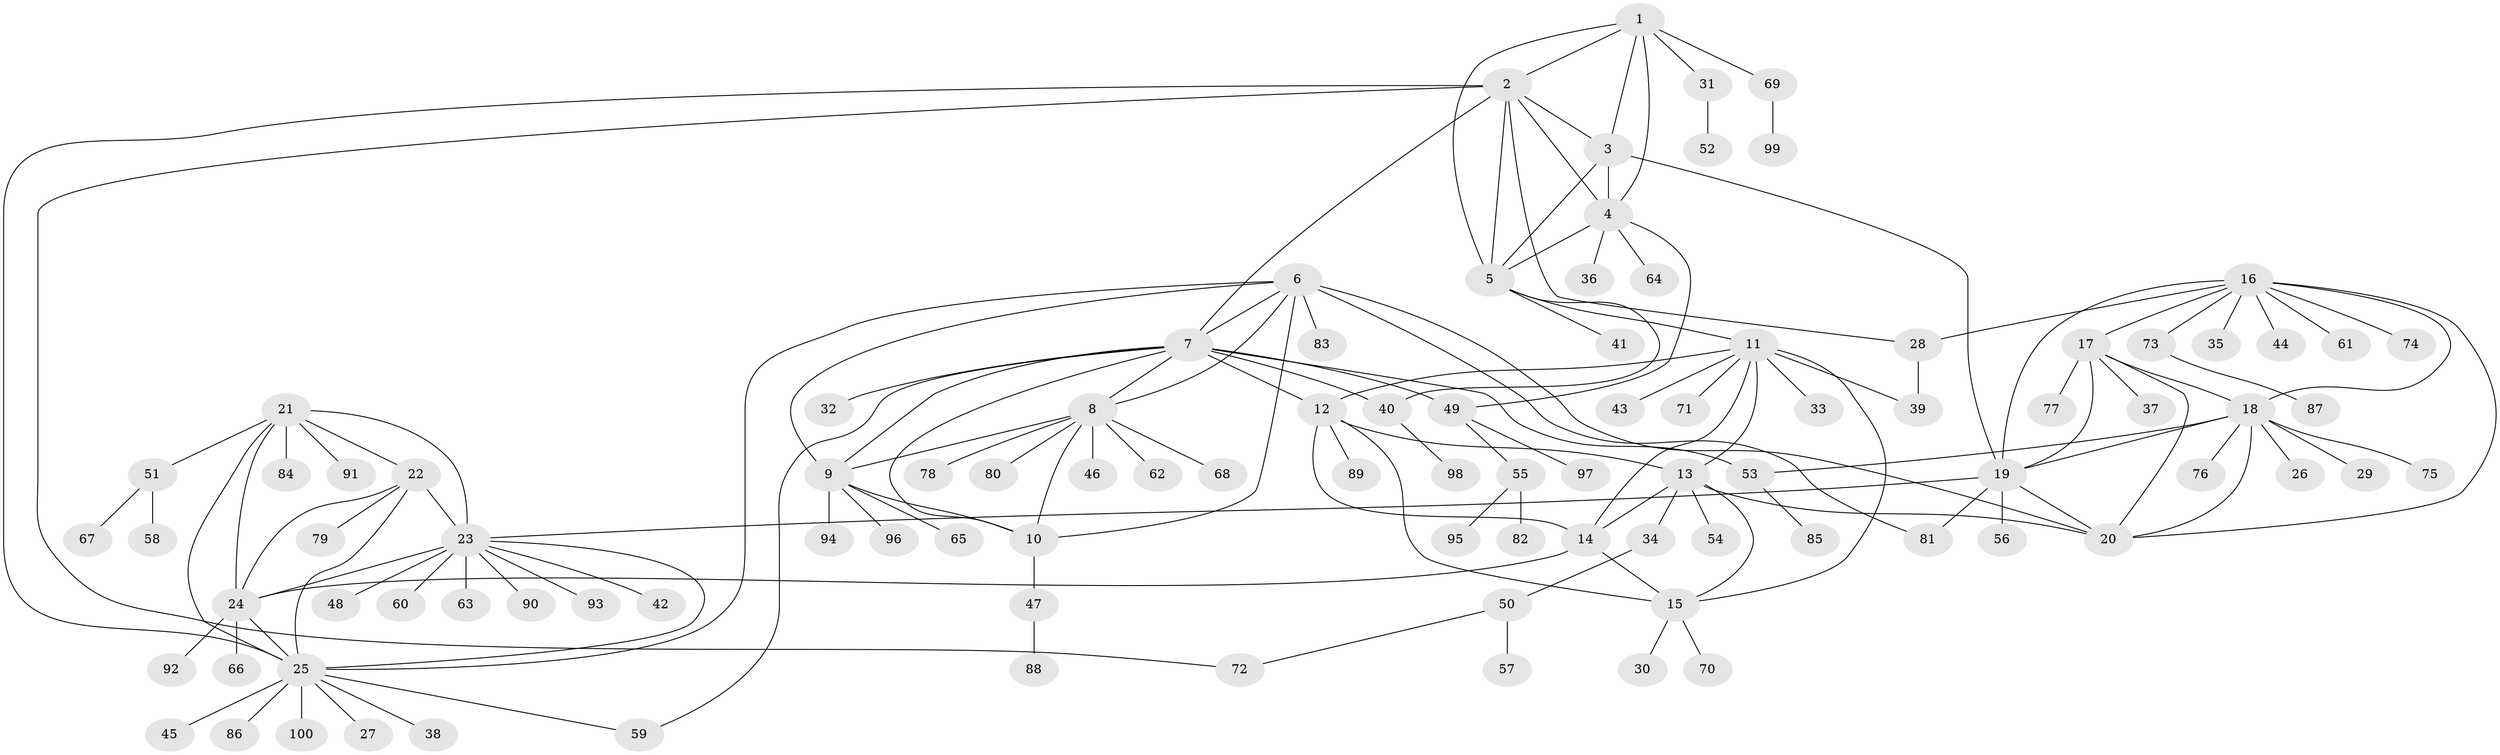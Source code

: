// Generated by graph-tools (version 1.1) at 2025/54/03/09/25 04:54:16]
// undirected, 100 vertices, 143 edges
graph export_dot {
graph [start="1"]
  node [color=gray90,style=filled];
  1;
  2;
  3;
  4;
  5;
  6;
  7;
  8;
  9;
  10;
  11;
  12;
  13;
  14;
  15;
  16;
  17;
  18;
  19;
  20;
  21;
  22;
  23;
  24;
  25;
  26;
  27;
  28;
  29;
  30;
  31;
  32;
  33;
  34;
  35;
  36;
  37;
  38;
  39;
  40;
  41;
  42;
  43;
  44;
  45;
  46;
  47;
  48;
  49;
  50;
  51;
  52;
  53;
  54;
  55;
  56;
  57;
  58;
  59;
  60;
  61;
  62;
  63;
  64;
  65;
  66;
  67;
  68;
  69;
  70;
  71;
  72;
  73;
  74;
  75;
  76;
  77;
  78;
  79;
  80;
  81;
  82;
  83;
  84;
  85;
  86;
  87;
  88;
  89;
  90;
  91;
  92;
  93;
  94;
  95;
  96;
  97;
  98;
  99;
  100;
  1 -- 2;
  1 -- 3;
  1 -- 4;
  1 -- 5;
  1 -- 31;
  1 -- 69;
  2 -- 3;
  2 -- 4;
  2 -- 5;
  2 -- 7;
  2 -- 25;
  2 -- 28;
  2 -- 72;
  3 -- 4;
  3 -- 5;
  3 -- 19;
  4 -- 5;
  4 -- 36;
  4 -- 49;
  4 -- 64;
  5 -- 11;
  5 -- 40;
  5 -- 41;
  6 -- 7;
  6 -- 8;
  6 -- 9;
  6 -- 10;
  6 -- 20;
  6 -- 25;
  6 -- 81;
  6 -- 83;
  7 -- 8;
  7 -- 9;
  7 -- 10;
  7 -- 12;
  7 -- 32;
  7 -- 40;
  7 -- 49;
  7 -- 53;
  7 -- 59;
  8 -- 9;
  8 -- 10;
  8 -- 46;
  8 -- 62;
  8 -- 68;
  8 -- 78;
  8 -- 80;
  9 -- 10;
  9 -- 65;
  9 -- 94;
  9 -- 96;
  10 -- 47;
  11 -- 12;
  11 -- 13;
  11 -- 14;
  11 -- 15;
  11 -- 33;
  11 -- 39;
  11 -- 43;
  11 -- 71;
  12 -- 13;
  12 -- 14;
  12 -- 15;
  12 -- 89;
  13 -- 14;
  13 -- 15;
  13 -- 20;
  13 -- 34;
  13 -- 54;
  14 -- 15;
  14 -- 24;
  15 -- 30;
  15 -- 70;
  16 -- 17;
  16 -- 18;
  16 -- 19;
  16 -- 20;
  16 -- 28;
  16 -- 35;
  16 -- 44;
  16 -- 61;
  16 -- 73;
  16 -- 74;
  17 -- 18;
  17 -- 19;
  17 -- 20;
  17 -- 37;
  17 -- 77;
  18 -- 19;
  18 -- 20;
  18 -- 26;
  18 -- 29;
  18 -- 53;
  18 -- 75;
  18 -- 76;
  19 -- 20;
  19 -- 23;
  19 -- 56;
  19 -- 81;
  21 -- 22;
  21 -- 23;
  21 -- 24;
  21 -- 25;
  21 -- 51;
  21 -- 84;
  21 -- 91;
  22 -- 23;
  22 -- 24;
  22 -- 25;
  22 -- 79;
  23 -- 24;
  23 -- 25;
  23 -- 42;
  23 -- 48;
  23 -- 60;
  23 -- 63;
  23 -- 90;
  23 -- 93;
  24 -- 25;
  24 -- 66;
  24 -- 92;
  25 -- 27;
  25 -- 38;
  25 -- 45;
  25 -- 59;
  25 -- 86;
  25 -- 100;
  28 -- 39;
  31 -- 52;
  34 -- 50;
  40 -- 98;
  47 -- 88;
  49 -- 55;
  49 -- 97;
  50 -- 57;
  50 -- 72;
  51 -- 58;
  51 -- 67;
  53 -- 85;
  55 -- 82;
  55 -- 95;
  69 -- 99;
  73 -- 87;
}

